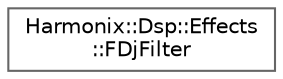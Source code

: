 digraph "Graphical Class Hierarchy"
{
 // INTERACTIVE_SVG=YES
 // LATEX_PDF_SIZE
  bgcolor="transparent";
  edge [fontname=Helvetica,fontsize=10,labelfontname=Helvetica,labelfontsize=10];
  node [fontname=Helvetica,fontsize=10,shape=box,height=0.2,width=0.4];
  rankdir="LR";
  Node0 [id="Node000000",label="Harmonix::Dsp::Effects\l::FDjFilter",height=0.2,width=0.4,color="grey40", fillcolor="white", style="filled",URL="$db/d77/classHarmonix_1_1Dsp_1_1Effects_1_1FDjFilter.html",tooltip="A filter that cross-fades between a low-pass filter, the dry signal, and a high-pass filter on one \"k..."];
}
